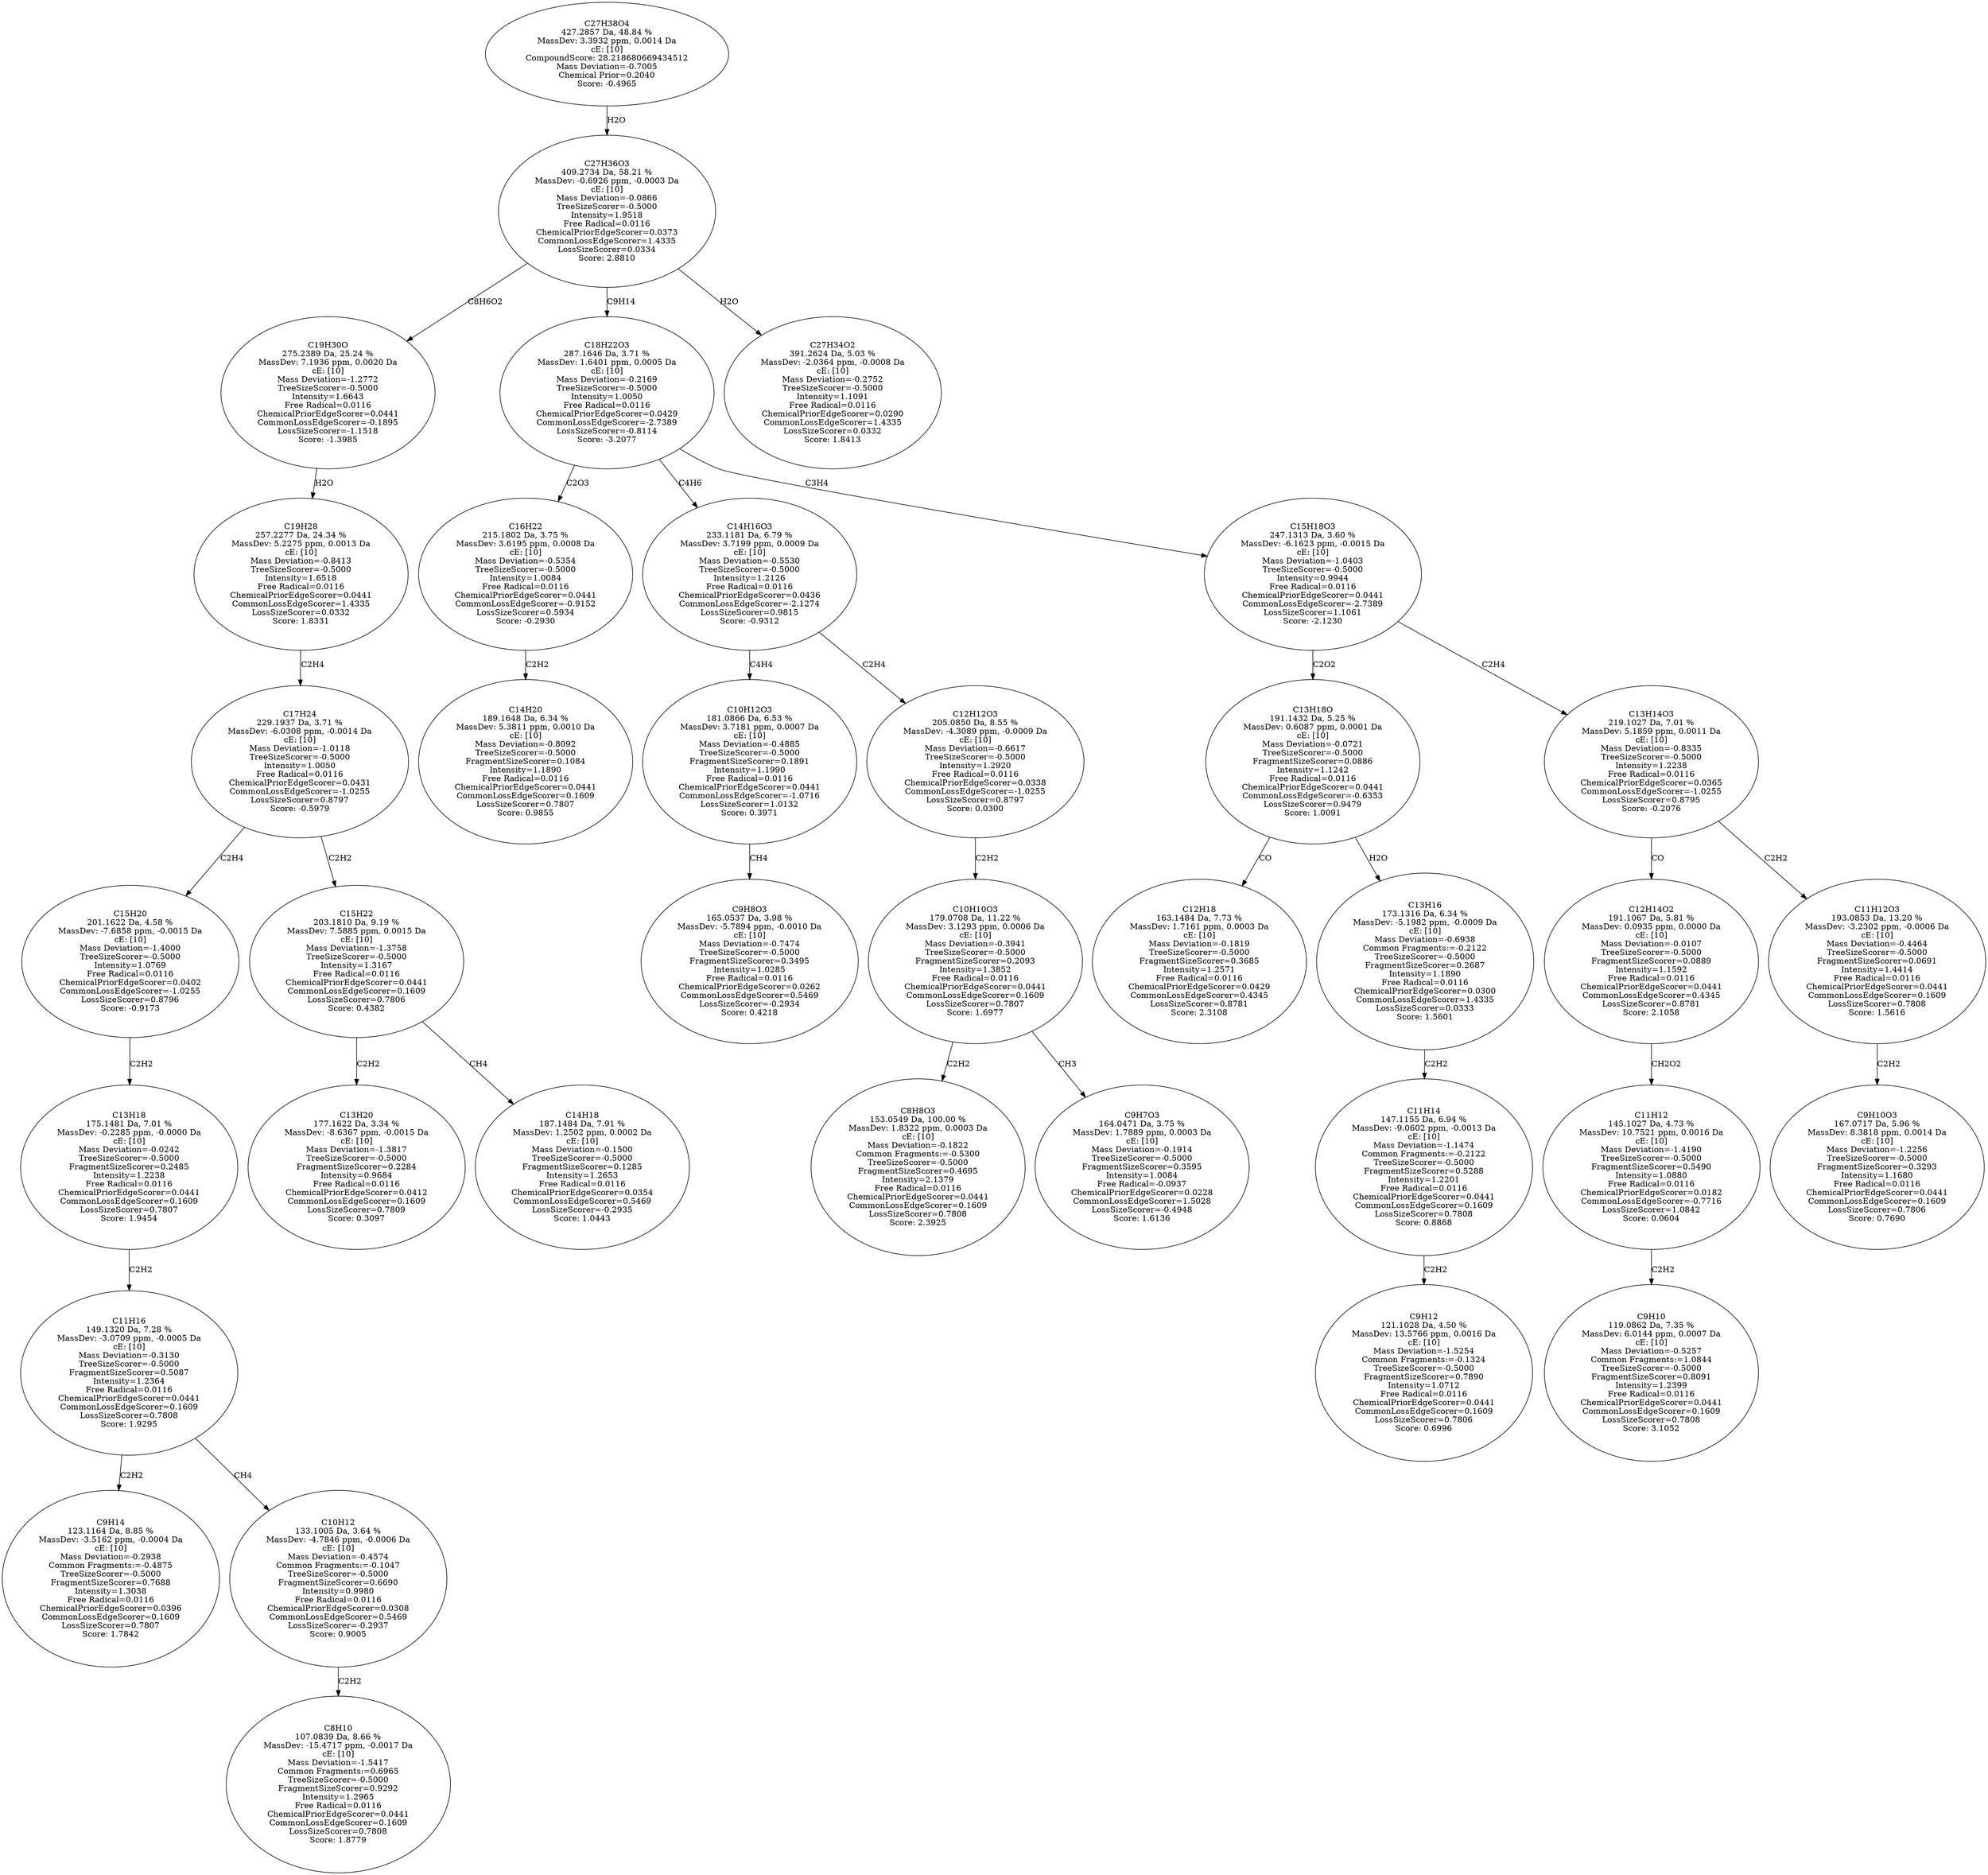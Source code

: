 strict digraph {
v1 [label="C9H14\n123.1164 Da, 8.85 %\nMassDev: -3.5162 ppm, -0.0004 Da\ncE: [10]\nMass Deviation=-0.2938\nCommon Fragments:=-0.4875\nTreeSizeScorer=-0.5000\nFragmentSizeScorer=0.7688\nIntensity=1.3038\nFree Radical=0.0116\nChemicalPriorEdgeScorer=0.0396\nCommonLossEdgeScorer=0.1609\nLossSizeScorer=0.7807\nScore: 1.7842"];
v2 [label="C8H10\n107.0839 Da, 8.66 %\nMassDev: -15.4717 ppm, -0.0017 Da\ncE: [10]\nMass Deviation=-1.5417\nCommon Fragments:=0.6965\nTreeSizeScorer=-0.5000\nFragmentSizeScorer=0.9292\nIntensity=1.2965\nFree Radical=0.0116\nChemicalPriorEdgeScorer=0.0441\nCommonLossEdgeScorer=0.1609\nLossSizeScorer=0.7808\nScore: 1.8779"];
v3 [label="C10H12\n133.1005 Da, 3.64 %\nMassDev: -4.7846 ppm, -0.0006 Da\ncE: [10]\nMass Deviation=-0.4574\nCommon Fragments:=-0.1047\nTreeSizeScorer=-0.5000\nFragmentSizeScorer=0.6690\nIntensity=0.9980\nFree Radical=0.0116\nChemicalPriorEdgeScorer=0.0308\nCommonLossEdgeScorer=0.5469\nLossSizeScorer=-0.2937\nScore: 0.9005"];
v4 [label="C11H16\n149.1320 Da, 7.28 %\nMassDev: -3.0709 ppm, -0.0005 Da\ncE: [10]\nMass Deviation=-0.3130\nTreeSizeScorer=-0.5000\nFragmentSizeScorer=0.5087\nIntensity=1.2364\nFree Radical=0.0116\nChemicalPriorEdgeScorer=0.0441\nCommonLossEdgeScorer=0.1609\nLossSizeScorer=0.7808\nScore: 1.9295"];
v5 [label="C13H18\n175.1481 Da, 7.01 %\nMassDev: -0.2285 ppm, -0.0000 Da\ncE: [10]\nMass Deviation=-0.0242\nTreeSizeScorer=-0.5000\nFragmentSizeScorer=0.2485\nIntensity=1.2238\nFree Radical=0.0116\nChemicalPriorEdgeScorer=0.0441\nCommonLossEdgeScorer=0.1609\nLossSizeScorer=0.7807\nScore: 1.9454"];
v6 [label="C15H20\n201.1622 Da, 4.58 %\nMassDev: -7.6858 ppm, -0.0015 Da\ncE: [10]\nMass Deviation=-1.4000\nTreeSizeScorer=-0.5000\nIntensity=1.0769\nFree Radical=0.0116\nChemicalPriorEdgeScorer=0.0402\nCommonLossEdgeScorer=-1.0255\nLossSizeScorer=0.8796\nScore: -0.9173"];
v7 [label="C13H20\n177.1622 Da, 3.34 %\nMassDev: -8.6367 ppm, -0.0015 Da\ncE: [10]\nMass Deviation=-1.3817\nTreeSizeScorer=-0.5000\nFragmentSizeScorer=0.2284\nIntensity=0.9684\nFree Radical=0.0116\nChemicalPriorEdgeScorer=0.0412\nCommonLossEdgeScorer=0.1609\nLossSizeScorer=0.7809\nScore: 0.3097"];
v8 [label="C14H18\n187.1484 Da, 7.91 %\nMassDev: 1.2502 ppm, 0.0002 Da\ncE: [10]\nMass Deviation=-0.1500\nTreeSizeScorer=-0.5000\nFragmentSizeScorer=0.1285\nIntensity=1.2653\nFree Radical=0.0116\nChemicalPriorEdgeScorer=0.0354\nCommonLossEdgeScorer=0.5469\nLossSizeScorer=-0.2935\nScore: 1.0443"];
v9 [label="C15H22\n203.1810 Da, 9.19 %\nMassDev: 7.5885 ppm, 0.0015 Da\ncE: [10]\nMass Deviation=-1.3758\nTreeSizeScorer=-0.5000\nIntensity=1.3167\nFree Radical=0.0116\nChemicalPriorEdgeScorer=0.0441\nCommonLossEdgeScorer=0.1609\nLossSizeScorer=0.7806\nScore: 0.4382"];
v10 [label="C17H24\n229.1937 Da, 3.71 %\nMassDev: -6.0308 ppm, -0.0014 Da\ncE: [10]\nMass Deviation=-1.0118\nTreeSizeScorer=-0.5000\nIntensity=1.0050\nFree Radical=0.0116\nChemicalPriorEdgeScorer=0.0431\nCommonLossEdgeScorer=-1.0255\nLossSizeScorer=0.8797\nScore: -0.5979"];
v11 [label="C19H28\n257.2277 Da, 24.34 %\nMassDev: 5.2275 ppm, 0.0013 Da\ncE: [10]\nMass Deviation=-0.8413\nTreeSizeScorer=-0.5000\nIntensity=1.6518\nFree Radical=0.0116\nChemicalPriorEdgeScorer=0.0441\nCommonLossEdgeScorer=1.4335\nLossSizeScorer=0.0332\nScore: 1.8331"];
v12 [label="C19H30O\n275.2389 Da, 25.24 %\nMassDev: 7.1936 ppm, 0.0020 Da\ncE: [10]\nMass Deviation=-1.2772\nTreeSizeScorer=-0.5000\nIntensity=1.6643\nFree Radical=0.0116\nChemicalPriorEdgeScorer=0.0441\nCommonLossEdgeScorer=-0.1895\nLossSizeScorer=-1.1518\nScore: -1.3985"];
v13 [label="C14H20\n189.1648 Da, 6.34 %\nMassDev: 5.3811 ppm, 0.0010 Da\ncE: [10]\nMass Deviation=-0.8092\nTreeSizeScorer=-0.5000\nFragmentSizeScorer=0.1084\nIntensity=1.1890\nFree Radical=0.0116\nChemicalPriorEdgeScorer=0.0441\nCommonLossEdgeScorer=0.1609\nLossSizeScorer=0.7807\nScore: 0.9855"];
v14 [label="C16H22\n215.1802 Da, 3.75 %\nMassDev: 3.6195 ppm, 0.0008 Da\ncE: [10]\nMass Deviation=-0.5354\nTreeSizeScorer=-0.5000\nIntensity=1.0084\nFree Radical=0.0116\nChemicalPriorEdgeScorer=0.0441\nCommonLossEdgeScorer=-0.9152\nLossSizeScorer=0.5934\nScore: -0.2930"];
v15 [label="C9H8O3\n165.0537 Da, 3.98 %\nMassDev: -5.7894 ppm, -0.0010 Da\ncE: [10]\nMass Deviation=-0.7474\nTreeSizeScorer=-0.5000\nFragmentSizeScorer=0.3495\nIntensity=1.0285\nFree Radical=0.0116\nChemicalPriorEdgeScorer=0.0262\nCommonLossEdgeScorer=0.5469\nLossSizeScorer=-0.2934\nScore: 0.4218"];
v16 [label="C10H12O3\n181.0866 Da, 6.53 %\nMassDev: 3.7181 ppm, 0.0007 Da\ncE: [10]\nMass Deviation=-0.4885\nTreeSizeScorer=-0.5000\nFragmentSizeScorer=0.1891\nIntensity=1.1990\nFree Radical=0.0116\nChemicalPriorEdgeScorer=0.0441\nCommonLossEdgeScorer=-1.0716\nLossSizeScorer=1.0132\nScore: 0.3971"];
v17 [label="C8H8O3\n153.0549 Da, 100.00 %\nMassDev: 1.8322 ppm, 0.0003 Da\ncE: [10]\nMass Deviation=-0.1822\nCommon Fragments:=-0.5300\nTreeSizeScorer=-0.5000\nFragmentSizeScorer=0.4695\nIntensity=2.1379\nFree Radical=0.0116\nChemicalPriorEdgeScorer=0.0441\nCommonLossEdgeScorer=0.1609\nLossSizeScorer=0.7808\nScore: 2.3925"];
v18 [label="C9H7O3\n164.0471 Da, 3.75 %\nMassDev: 1.7889 ppm, 0.0003 Da\ncE: [10]\nMass Deviation=-0.1914\nTreeSizeScorer=-0.5000\nFragmentSizeScorer=0.3595\nIntensity=1.0084\nFree Radical=-0.0937\nChemicalPriorEdgeScorer=0.0228\nCommonLossEdgeScorer=1.5028\nLossSizeScorer=-0.4948\nScore: 1.6136"];
v19 [label="C10H10O3\n179.0708 Da, 11.22 %\nMassDev: 3.1293 ppm, 0.0006 Da\ncE: [10]\nMass Deviation=-0.3941\nTreeSizeScorer=-0.5000\nFragmentSizeScorer=0.2093\nIntensity=1.3852\nFree Radical=0.0116\nChemicalPriorEdgeScorer=0.0441\nCommonLossEdgeScorer=0.1609\nLossSizeScorer=0.7807\nScore: 1.6977"];
v20 [label="C12H12O3\n205.0850 Da, 8.55 %\nMassDev: -4.3089 ppm, -0.0009 Da\ncE: [10]\nMass Deviation=-0.6617\nTreeSizeScorer=-0.5000\nIntensity=1.2920\nFree Radical=0.0116\nChemicalPriorEdgeScorer=0.0338\nCommonLossEdgeScorer=-1.0255\nLossSizeScorer=0.8797\nScore: 0.0300"];
v21 [label="C14H16O3\n233.1181 Da, 6.79 %\nMassDev: 3.7199 ppm, 0.0009 Da\ncE: [10]\nMass Deviation=-0.5530\nTreeSizeScorer=-0.5000\nIntensity=1.2126\nFree Radical=0.0116\nChemicalPriorEdgeScorer=0.0436\nCommonLossEdgeScorer=-2.1274\nLossSizeScorer=0.9815\nScore: -0.9312"];
v22 [label="C12H18\n163.1484 Da, 7.73 %\nMassDev: 1.7161 ppm, 0.0003 Da\ncE: [10]\nMass Deviation=-0.1819\nTreeSizeScorer=-0.5000\nFragmentSizeScorer=0.3685\nIntensity=1.2571\nFree Radical=0.0116\nChemicalPriorEdgeScorer=0.0429\nCommonLossEdgeScorer=0.4345\nLossSizeScorer=0.8781\nScore: 2.3108"];
v23 [label="C9H12\n121.1028 Da, 4.50 %\nMassDev: 13.5766 ppm, 0.0016 Da\ncE: [10]\nMass Deviation=-1.5254\nCommon Fragments:=-0.1324\nTreeSizeScorer=-0.5000\nFragmentSizeScorer=0.7890\nIntensity=1.0712\nFree Radical=0.0116\nChemicalPriorEdgeScorer=0.0441\nCommonLossEdgeScorer=0.1609\nLossSizeScorer=0.7806\nScore: 0.6996"];
v24 [label="C11H14\n147.1155 Da, 6.94 %\nMassDev: -9.0602 ppm, -0.0013 Da\ncE: [10]\nMass Deviation=-1.1474\nCommon Fragments:=-0.2122\nTreeSizeScorer=-0.5000\nFragmentSizeScorer=0.5288\nIntensity=1.2201\nFree Radical=0.0116\nChemicalPriorEdgeScorer=0.0441\nCommonLossEdgeScorer=0.1609\nLossSizeScorer=0.7808\nScore: 0.8868"];
v25 [label="C13H16\n173.1316 Da, 6.34 %\nMassDev: -5.1982 ppm, -0.0009 Da\ncE: [10]\nMass Deviation=-0.6938\nCommon Fragments:=-0.2122\nTreeSizeScorer=-0.5000\nFragmentSizeScorer=0.2687\nIntensity=1.1890\nFree Radical=0.0116\nChemicalPriorEdgeScorer=0.0300\nCommonLossEdgeScorer=1.4335\nLossSizeScorer=0.0333\nScore: 1.5601"];
v26 [label="C13H18O\n191.1432 Da, 5.25 %\nMassDev: 0.6087 ppm, 0.0001 Da\ncE: [10]\nMass Deviation=-0.0721\nTreeSizeScorer=-0.5000\nFragmentSizeScorer=0.0886\nIntensity=1.1242\nFree Radical=0.0116\nChemicalPriorEdgeScorer=0.0441\nCommonLossEdgeScorer=-0.6353\nLossSizeScorer=0.9479\nScore: 1.0091"];
v27 [label="C9H10\n119.0862 Da, 7.35 %\nMassDev: 6.0144 ppm, 0.0007 Da\ncE: [10]\nMass Deviation=-0.5257\nCommon Fragments:=1.0844\nTreeSizeScorer=-0.5000\nFragmentSizeScorer=0.8091\nIntensity=1.2399\nFree Radical=0.0116\nChemicalPriorEdgeScorer=0.0441\nCommonLossEdgeScorer=0.1609\nLossSizeScorer=0.7808\nScore: 3.1052"];
v28 [label="C11H12\n145.1027 Da, 4.73 %\nMassDev: 10.7521 ppm, 0.0016 Da\ncE: [10]\nMass Deviation=-1.4190\nTreeSizeScorer=-0.5000\nFragmentSizeScorer=0.5490\nIntensity=1.0880\nFree Radical=0.0116\nChemicalPriorEdgeScorer=0.0182\nCommonLossEdgeScorer=-0.7716\nLossSizeScorer=1.0842\nScore: 0.0604"];
v29 [label="C12H14O2\n191.1067 Da, 5.81 %\nMassDev: 0.0935 ppm, 0.0000 Da\ncE: [10]\nMass Deviation=-0.0107\nTreeSizeScorer=-0.5000\nFragmentSizeScorer=0.0889\nIntensity=1.1592\nFree Radical=0.0116\nChemicalPriorEdgeScorer=0.0441\nCommonLossEdgeScorer=0.4345\nLossSizeScorer=0.8781\nScore: 2.1058"];
v30 [label="C9H10O3\n167.0717 Da, 5.96 %\nMassDev: 8.3818 ppm, 0.0014 Da\ncE: [10]\nMass Deviation=-1.2256\nTreeSizeScorer=-0.5000\nFragmentSizeScorer=0.3293\nIntensity=1.1680\nFree Radical=0.0116\nChemicalPriorEdgeScorer=0.0441\nCommonLossEdgeScorer=0.1609\nLossSizeScorer=0.7806\nScore: 0.7690"];
v31 [label="C11H12O3\n193.0853 Da, 13.20 %\nMassDev: -3.2302 ppm, -0.0006 Da\ncE: [10]\nMass Deviation=-0.4464\nTreeSizeScorer=-0.5000\nFragmentSizeScorer=0.0691\nIntensity=1.4414\nFree Radical=0.0116\nChemicalPriorEdgeScorer=0.0441\nCommonLossEdgeScorer=0.1609\nLossSizeScorer=0.7808\nScore: 1.5616"];
v32 [label="C13H14O3\n219.1027 Da, 7.01 %\nMassDev: 5.1859 ppm, 0.0011 Da\ncE: [10]\nMass Deviation=-0.8335\nTreeSizeScorer=-0.5000\nIntensity=1.2238\nFree Radical=0.0116\nChemicalPriorEdgeScorer=0.0365\nCommonLossEdgeScorer=-1.0255\nLossSizeScorer=0.8795\nScore: -0.2076"];
v33 [label="C15H18O3\n247.1313 Da, 3.60 %\nMassDev: -6.1623 ppm, -0.0015 Da\ncE: [10]\nMass Deviation=-1.0403\nTreeSizeScorer=-0.5000\nIntensity=0.9944\nFree Radical=0.0116\nChemicalPriorEdgeScorer=0.0441\nCommonLossEdgeScorer=-2.7389\nLossSizeScorer=1.1061\nScore: -2.1230"];
v34 [label="C18H22O3\n287.1646 Da, 3.71 %\nMassDev: 1.6401 ppm, 0.0005 Da\ncE: [10]\nMass Deviation=-0.2169\nTreeSizeScorer=-0.5000\nIntensity=1.0050\nFree Radical=0.0116\nChemicalPriorEdgeScorer=0.0429\nCommonLossEdgeScorer=-2.7389\nLossSizeScorer=-0.8114\nScore: -3.2077"];
v35 [label="C27H34O2\n391.2624 Da, 5.03 %\nMassDev: -2.0364 ppm, -0.0008 Da\ncE: [10]\nMass Deviation=-0.2752\nTreeSizeScorer=-0.5000\nIntensity=1.1091\nFree Radical=0.0116\nChemicalPriorEdgeScorer=0.0290\nCommonLossEdgeScorer=1.4335\nLossSizeScorer=0.0332\nScore: 1.8413"];
v36 [label="C27H36O3\n409.2734 Da, 58.21 %\nMassDev: -0.6926 ppm, -0.0003 Da\ncE: [10]\nMass Deviation=-0.0866\nTreeSizeScorer=-0.5000\nIntensity=1.9518\nFree Radical=0.0116\nChemicalPriorEdgeScorer=0.0373\nCommonLossEdgeScorer=1.4335\nLossSizeScorer=0.0334\nScore: 2.8810"];
v37 [label="C27H38O4\n427.2857 Da, 48.84 %\nMassDev: 3.3932 ppm, 0.0014 Da\ncE: [10]\nCompoundScore: 28.218680669434512\nMass Deviation=-0.7005\nChemical Prior=0.2040\nScore: -0.4965"];
v4 -> v1 [label="C2H2"];
v3 -> v2 [label="C2H2"];
v4 -> v3 [label="CH4"];
v5 -> v4 [label="C2H2"];
v6 -> v5 [label="C2H2"];
v10 -> v6 [label="C2H4"];
v9 -> v7 [label="C2H2"];
v9 -> v8 [label="CH4"];
v10 -> v9 [label="C2H2"];
v11 -> v10 [label="C2H4"];
v12 -> v11 [label="H2O"];
v36 -> v12 [label="C8H6O2"];
v14 -> v13 [label="C2H2"];
v34 -> v14 [label="C2O3"];
v16 -> v15 [label="CH4"];
v21 -> v16 [label="C4H4"];
v19 -> v17 [label="C2H2"];
v19 -> v18 [label="CH3"];
v20 -> v19 [label="C2H2"];
v21 -> v20 [label="C2H4"];
v34 -> v21 [label="C4H6"];
v26 -> v22 [label="CO"];
v24 -> v23 [label="C2H2"];
v25 -> v24 [label="C2H2"];
v26 -> v25 [label="H2O"];
v33 -> v26 [label="C2O2"];
v28 -> v27 [label="C2H2"];
v29 -> v28 [label="CH2O2"];
v32 -> v29 [label="CO"];
v31 -> v30 [label="C2H2"];
v32 -> v31 [label="C2H2"];
v33 -> v32 [label="C2H4"];
v34 -> v33 [label="C3H4"];
v36 -> v34 [label="C9H14"];
v36 -> v35 [label="H2O"];
v37 -> v36 [label="H2O"];
}
